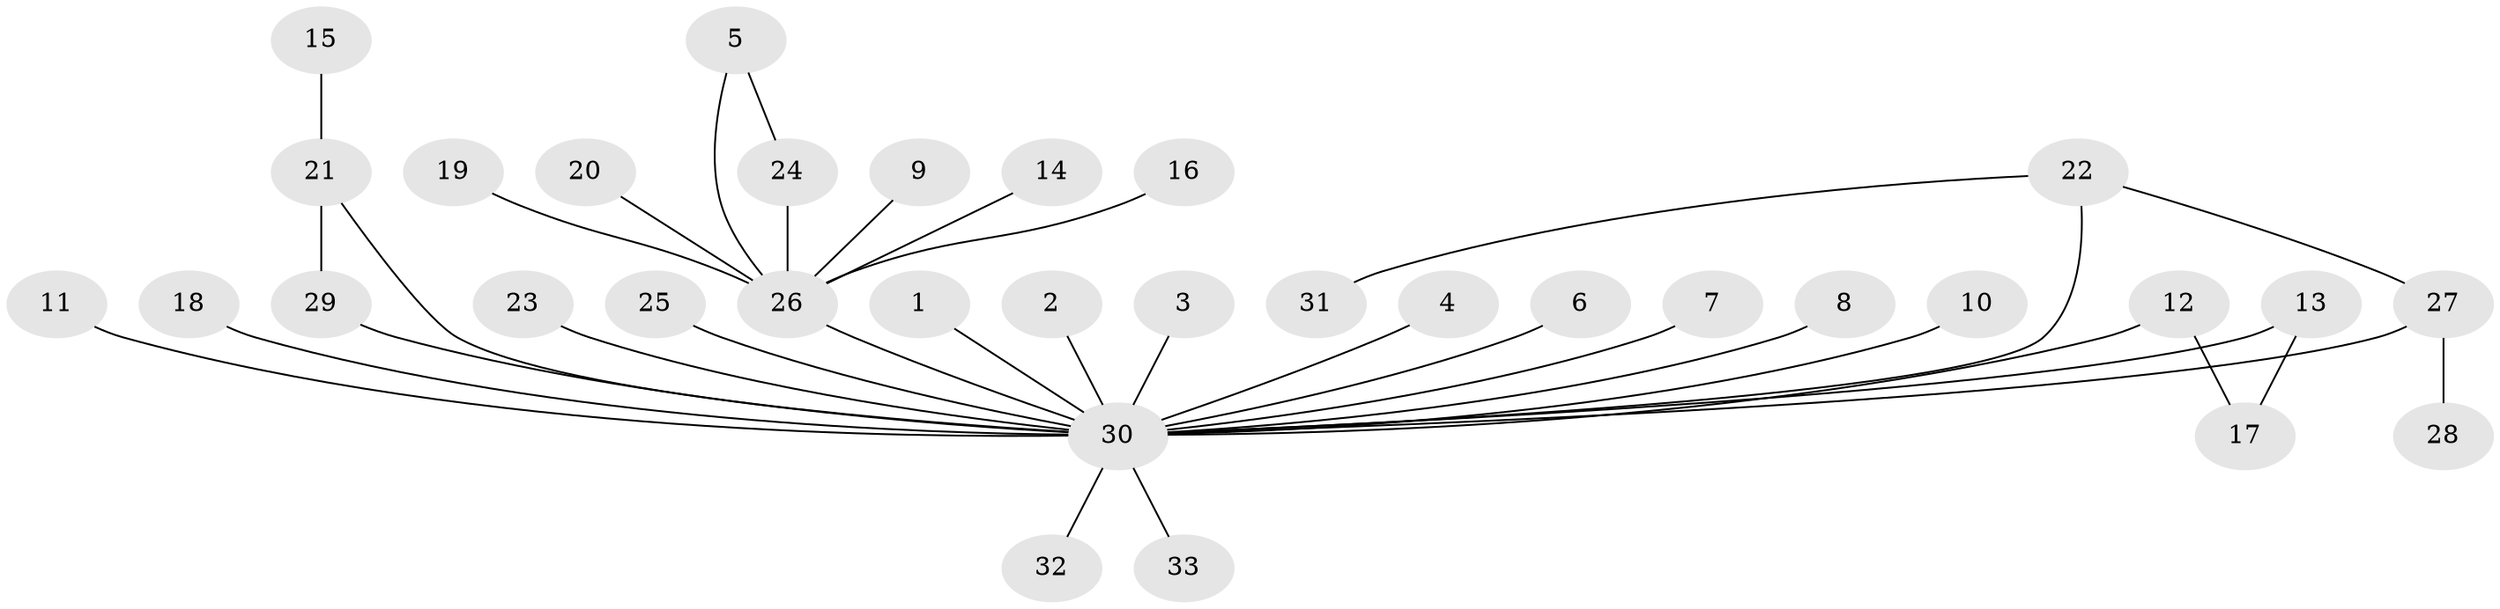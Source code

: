// original degree distribution, {1: 0.6355140186915887, 28: 0.009345794392523364, 4: 0.037383177570093455, 8: 0.018691588785046728, 3: 0.056074766355140186, 2: 0.205607476635514, 7: 0.018691588785046728, 14: 0.009345794392523364, 6: 0.009345794392523364}
// Generated by graph-tools (version 1.1) at 2025/36/03/04/25 23:36:43]
// undirected, 33 vertices, 36 edges
graph export_dot {
  node [color=gray90,style=filled];
  1;
  2;
  3;
  4;
  5;
  6;
  7;
  8;
  9;
  10;
  11;
  12;
  13;
  14;
  15;
  16;
  17;
  18;
  19;
  20;
  21;
  22;
  23;
  24;
  25;
  26;
  27;
  28;
  29;
  30;
  31;
  32;
  33;
  1 -- 30 [weight=1.0];
  2 -- 30 [weight=1.0];
  3 -- 30 [weight=1.0];
  4 -- 30 [weight=1.0];
  5 -- 24 [weight=1.0];
  5 -- 26 [weight=1.0];
  6 -- 30 [weight=1.0];
  7 -- 30 [weight=1.0];
  8 -- 30 [weight=1.0];
  9 -- 26 [weight=1.0];
  10 -- 30 [weight=1.0];
  11 -- 30 [weight=1.0];
  12 -- 17 [weight=1.0];
  12 -- 30 [weight=1.0];
  13 -- 17 [weight=1.0];
  13 -- 30 [weight=1.0];
  14 -- 26 [weight=1.0];
  15 -- 21 [weight=1.0];
  16 -- 26 [weight=1.0];
  18 -- 30 [weight=1.0];
  19 -- 26 [weight=1.0];
  20 -- 26 [weight=1.0];
  21 -- 29 [weight=1.0];
  21 -- 30 [weight=1.0];
  22 -- 27 [weight=1.0];
  22 -- 30 [weight=1.0];
  22 -- 31 [weight=1.0];
  23 -- 30 [weight=1.0];
  24 -- 26 [weight=1.0];
  25 -- 30 [weight=1.0];
  26 -- 30 [weight=1.0];
  27 -- 28 [weight=1.0];
  27 -- 30 [weight=1.0];
  29 -- 30 [weight=2.0];
  30 -- 32 [weight=1.0];
  30 -- 33 [weight=1.0];
}
